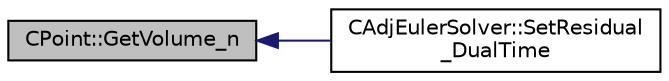 digraph "CPoint::GetVolume_n"
{
  edge [fontname="Helvetica",fontsize="10",labelfontname="Helvetica",labelfontsize="10"];
  node [fontname="Helvetica",fontsize="10",shape=record];
  rankdir="LR";
  Node1874 [label="CPoint::GetVolume_n",height=0.2,width=0.4,color="black", fillcolor="grey75", style="filled", fontcolor="black"];
  Node1874 -> Node1875 [dir="back",color="midnightblue",fontsize="10",style="solid",fontname="Helvetica"];
  Node1875 [label="CAdjEulerSolver::SetResidual\l_DualTime",height=0.2,width=0.4,color="black", fillcolor="white", style="filled",URL="$class_c_adj_euler_solver.html#a40339b7f0a1fda3ad515ddb79308725c",tooltip="Set the total residual adding the term that comes from the Dual Time Strategy. "];
}
